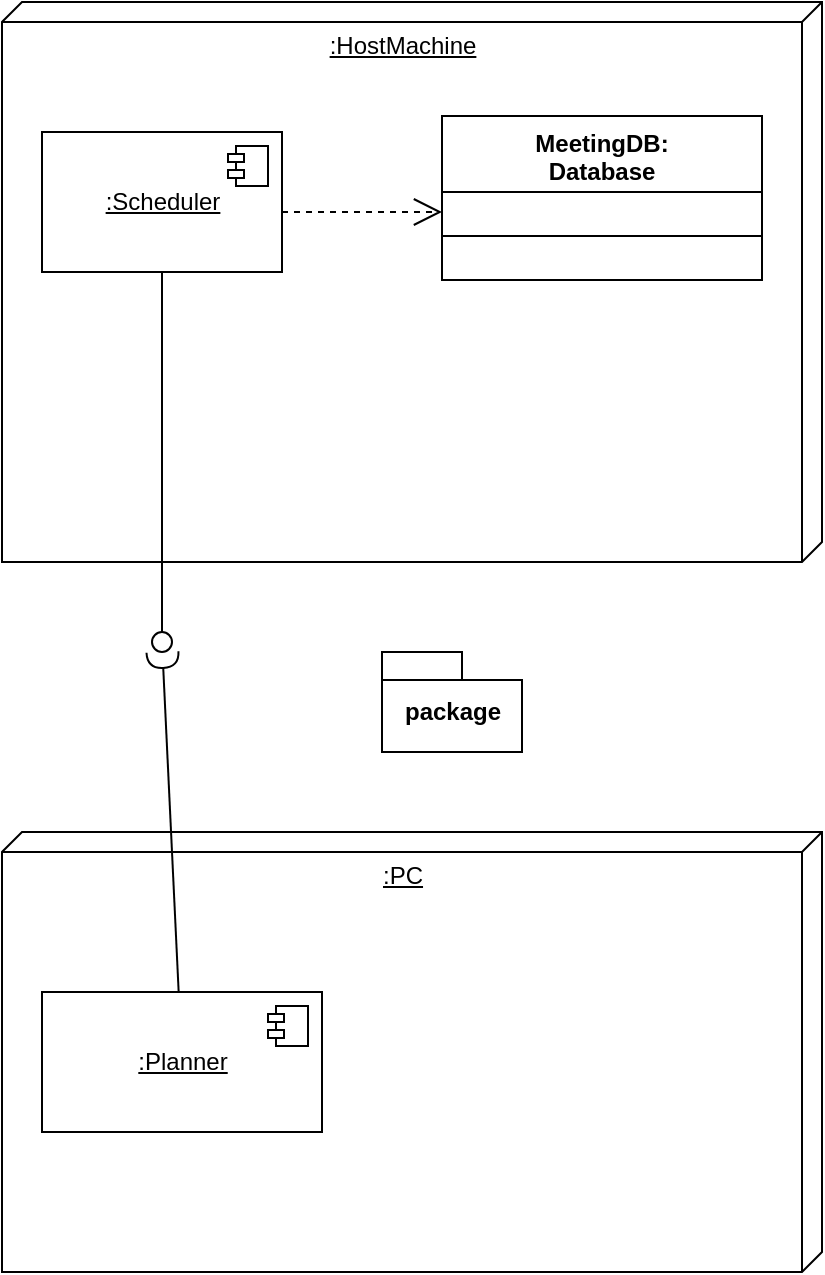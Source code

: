 <mxfile version="20.6.2" type="github">
  <diagram id="C5RBs43oDa-KdzZeNtuy" name="Page-1">
    <mxGraphModel dx="857" dy="531" grid="1" gridSize="10" guides="1" tooltips="1" connect="1" arrows="1" fold="1" page="1" pageScale="1" pageWidth="827" pageHeight="1169" math="0" shadow="0">
      <root>
        <mxCell id="WIyWlLk6GJQsqaUBKTNV-0" />
        <mxCell id="WIyWlLk6GJQsqaUBKTNV-1" parent="WIyWlLk6GJQsqaUBKTNV-0" />
        <mxCell id="u57yWx9inwsvYJopNUjR-0" value="package" style="shape=folder;fontStyle=1;spacingTop=10;tabWidth=40;tabHeight=14;tabPosition=left;html=1;" vertex="1" parent="WIyWlLk6GJQsqaUBKTNV-1">
          <mxGeometry x="290" y="630" width="70" height="50" as="geometry" />
        </mxCell>
        <mxCell id="u57yWx9inwsvYJopNUjR-3" value=":HostMachine" style="verticalAlign=top;align=center;spacingTop=8;spacingLeft=2;spacingRight=12;shape=cube;size=10;direction=south;fontStyle=4;html=1;" vertex="1" parent="WIyWlLk6GJQsqaUBKTNV-1">
          <mxGeometry x="100" y="305" width="410" height="280" as="geometry" />
        </mxCell>
        <mxCell id="u57yWx9inwsvYJopNUjR-1" value="&lt;u&gt;:Scheduler&lt;/u&gt;" style="html=1;dropTarget=0;" vertex="1" parent="WIyWlLk6GJQsqaUBKTNV-1">
          <mxGeometry x="120" y="370" width="120" height="70" as="geometry" />
        </mxCell>
        <mxCell id="u57yWx9inwsvYJopNUjR-2" value="" style="shape=module;jettyWidth=8;jettyHeight=4;" vertex="1" parent="u57yWx9inwsvYJopNUjR-1">
          <mxGeometry x="1" width="20" height="20" relative="1" as="geometry">
            <mxPoint x="-27" y="7" as="offset" />
          </mxGeometry>
        </mxCell>
        <mxCell id="u57yWx9inwsvYJopNUjR-4" value="MeetingDB:&#xa;Database" style="swimlane;fontStyle=1;align=center;verticalAlign=top;childLayout=stackLayout;horizontal=1;startSize=38;horizontalStack=0;resizeParent=1;resizeParentMax=0;resizeLast=0;collapsible=1;marginBottom=0;" vertex="1" parent="WIyWlLk6GJQsqaUBKTNV-1">
          <mxGeometry x="320" y="362" width="160" height="82" as="geometry" />
        </mxCell>
        <mxCell id="u57yWx9inwsvYJopNUjR-6" value="" style="line;strokeWidth=1;fillColor=none;align=left;verticalAlign=middle;spacingTop=-1;spacingLeft=3;spacingRight=3;rotatable=0;labelPosition=right;points=[];portConstraint=eastwest;strokeColor=inherit;" vertex="1" parent="u57yWx9inwsvYJopNUjR-4">
          <mxGeometry y="38" width="160" height="44" as="geometry" />
        </mxCell>
        <mxCell id="u57yWx9inwsvYJopNUjR-8" value=":PC" style="verticalAlign=top;align=center;spacingTop=8;spacingLeft=2;spacingRight=12;shape=cube;size=10;direction=south;fontStyle=4;html=1;" vertex="1" parent="WIyWlLk6GJQsqaUBKTNV-1">
          <mxGeometry x="100" y="720" width="410" height="220" as="geometry" />
        </mxCell>
        <mxCell id="u57yWx9inwsvYJopNUjR-9" value="&lt;u&gt;:Planner&lt;/u&gt;" style="html=1;dropTarget=0;" vertex="1" parent="WIyWlLk6GJQsqaUBKTNV-1">
          <mxGeometry x="120" y="800" width="140" height="70" as="geometry" />
        </mxCell>
        <mxCell id="u57yWx9inwsvYJopNUjR-10" value="" style="shape=module;jettyWidth=8;jettyHeight=4;" vertex="1" parent="u57yWx9inwsvYJopNUjR-9">
          <mxGeometry x="1" width="20" height="20" relative="1" as="geometry">
            <mxPoint x="-27" y="7" as="offset" />
          </mxGeometry>
        </mxCell>
        <mxCell id="u57yWx9inwsvYJopNUjR-17" value="" style="rounded=0;orthogonalLoop=1;jettySize=auto;html=1;endArrow=none;endFill=0;sketch=0;sourcePerimeterSpacing=0;targetPerimeterSpacing=0;" edge="1" target="u57yWx9inwsvYJopNUjR-19" parent="WIyWlLk6GJQsqaUBKTNV-1" source="u57yWx9inwsvYJopNUjR-1">
          <mxGeometry relative="1" as="geometry">
            <mxPoint x="10" y="520" as="sourcePoint" />
          </mxGeometry>
        </mxCell>
        <mxCell id="u57yWx9inwsvYJopNUjR-18" value="" style="rounded=0;orthogonalLoop=1;jettySize=auto;html=1;endArrow=halfCircle;endFill=0;endSize=6;strokeWidth=1;sketch=0;" edge="1" target="u57yWx9inwsvYJopNUjR-19" parent="WIyWlLk6GJQsqaUBKTNV-1" source="u57yWx9inwsvYJopNUjR-9">
          <mxGeometry relative="1" as="geometry">
            <mxPoint x="40" y="810" as="sourcePoint" />
            <mxPoint x="60" y="655" as="targetPoint" />
          </mxGeometry>
        </mxCell>
        <mxCell id="u57yWx9inwsvYJopNUjR-19" value="" style="ellipse;whiteSpace=wrap;html=1;align=center;aspect=fixed;resizable=0;points=[];outlineConnect=0;sketch=0;" vertex="1" parent="WIyWlLk6GJQsqaUBKTNV-1">
          <mxGeometry x="175" y="620" width="10" height="10" as="geometry" />
        </mxCell>
        <mxCell id="u57yWx9inwsvYJopNUjR-20" value="" style="endArrow=open;dashed=1;endFill=0;endSize=12;html=1;rounded=0;" edge="1" parent="WIyWlLk6GJQsqaUBKTNV-1">
          <mxGeometry width="160" relative="1" as="geometry">
            <mxPoint x="240" y="410" as="sourcePoint" />
            <mxPoint x="320" y="410" as="targetPoint" />
          </mxGeometry>
        </mxCell>
      </root>
    </mxGraphModel>
  </diagram>
</mxfile>
